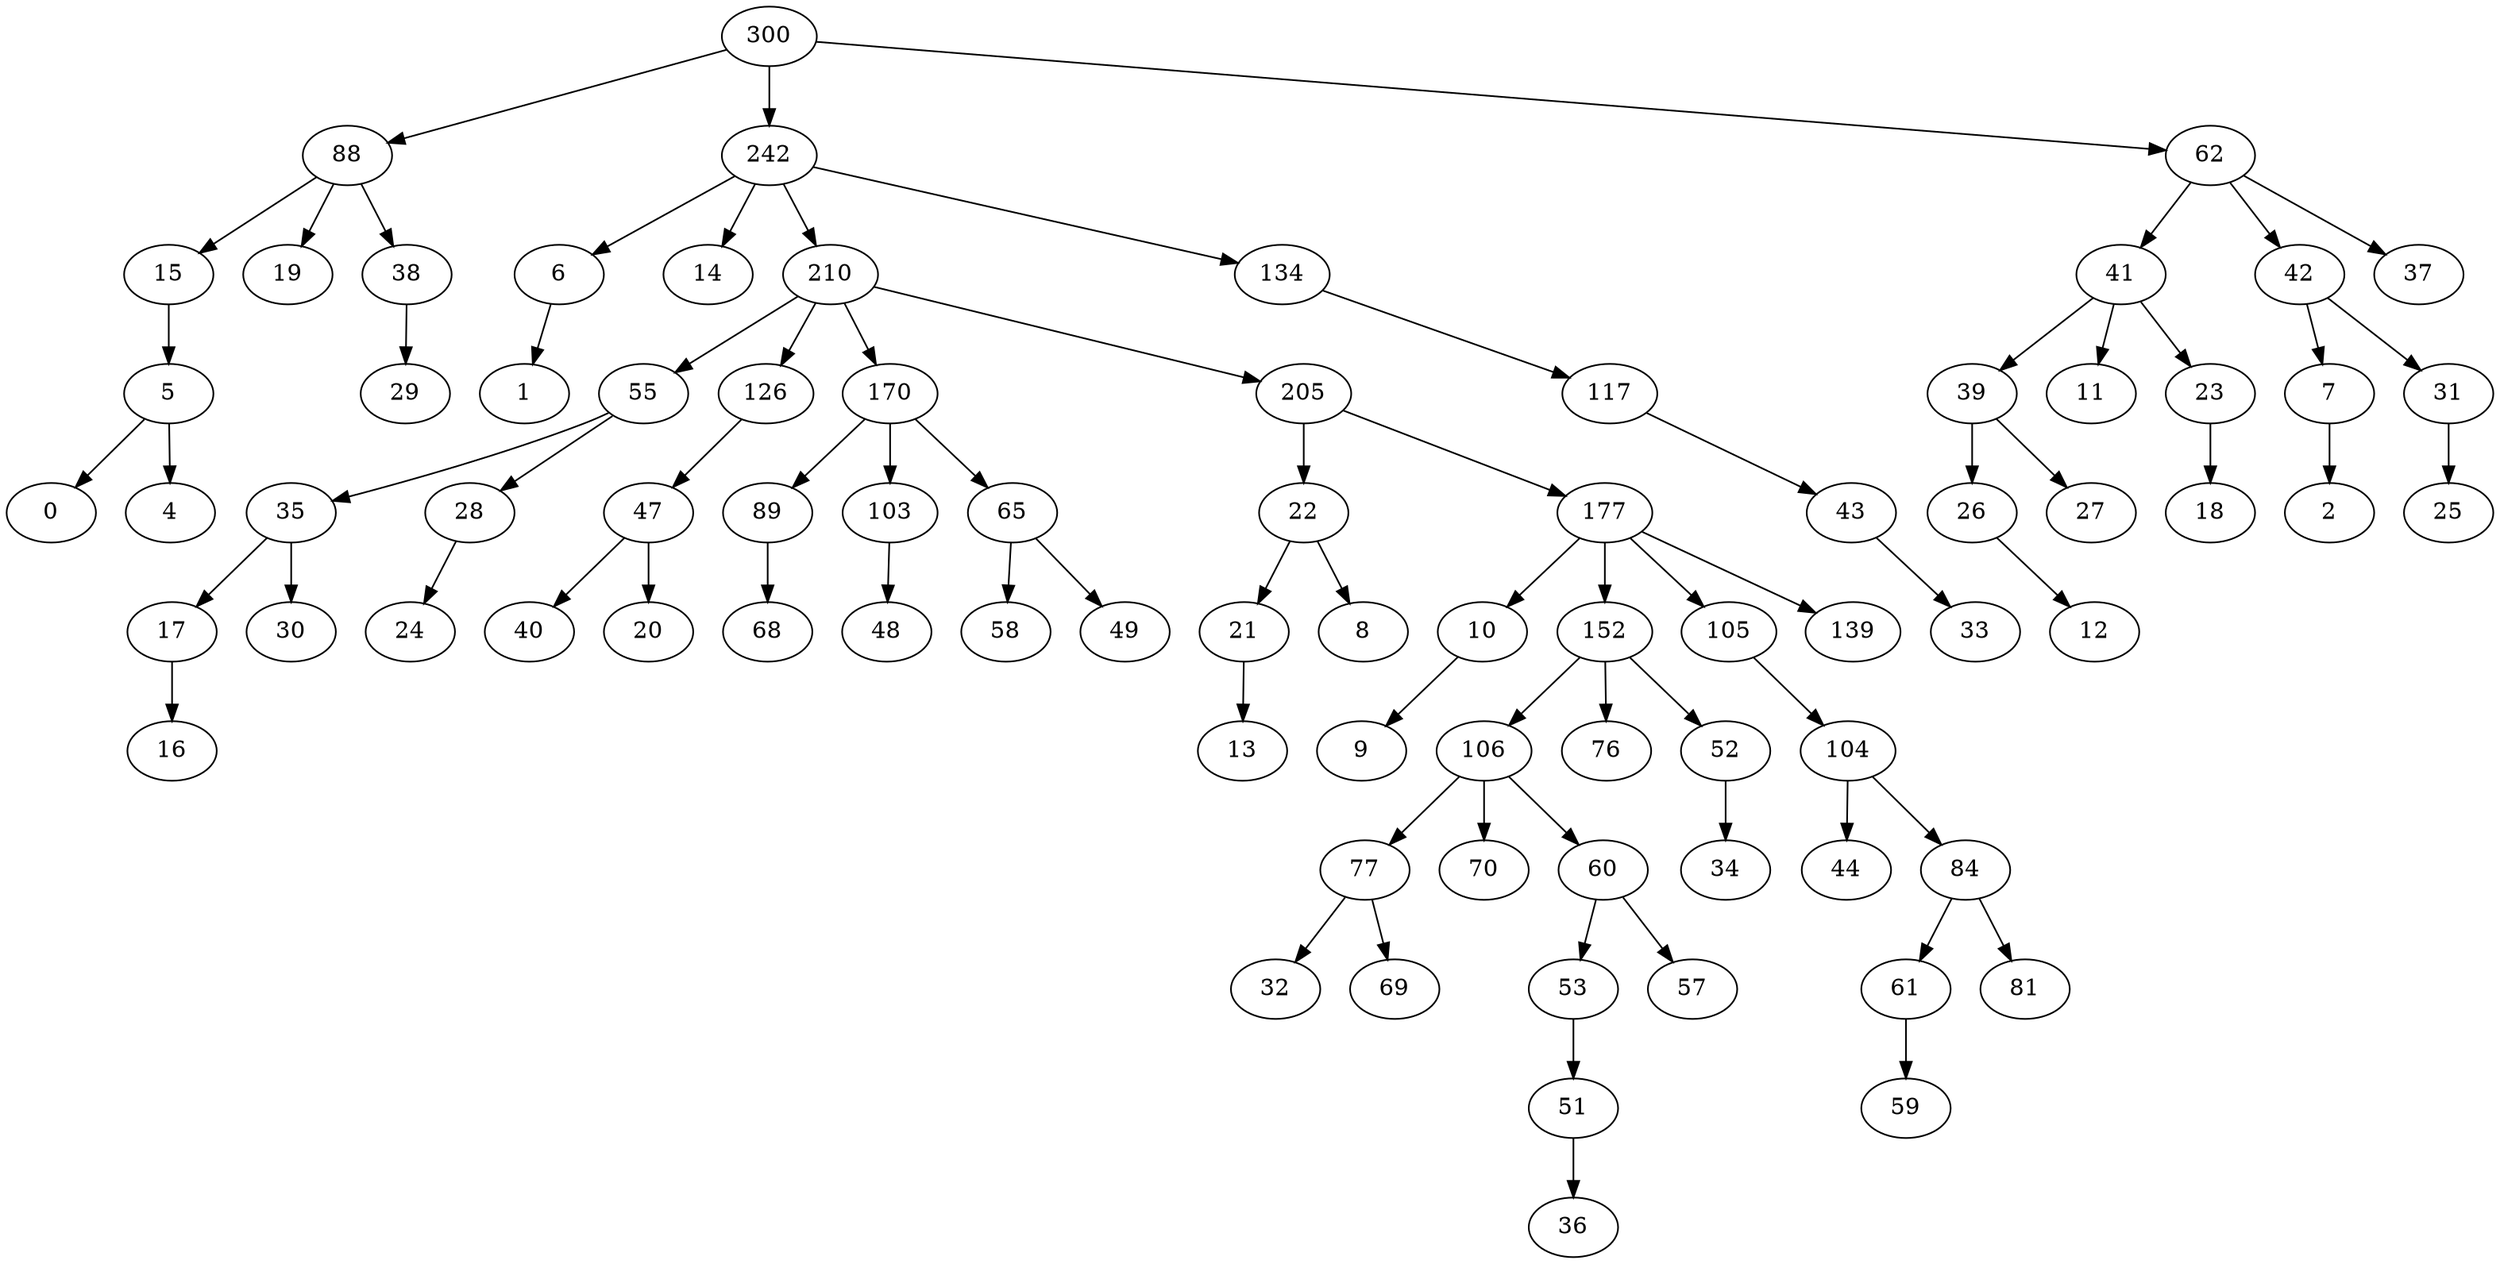 digraph G {
	300 -> 88;
	300 -> 242;
	300 -> 62;
	242 -> 6;
	242 -> 14;
	242 -> 210;
	242 -> 134;
	88 -> 15;
	88 -> 19;
	88 -> 38;
	15 -> 5;
	6 -> 1;
	5 -> 0;
	5 -> 4;
	62 -> 41;
	62 -> 42;
	62 -> 37;
	41 -> 39;
	41 -> 11;
	41 -> 23;
	42 -> 7;
	42 -> 31;
	7 -> 2;
	38 -> 29;
	210 -> 55;
	210 -> 126;
	210 -> 170;
	210 -> 205;
	170 -> 89;
	170 -> 103;
	170 -> 65;
	134 -> 117;
	55 -> 35;
	55 -> 28;
	39 -> 26;
	39 -> 27;
	35 -> 17;
	35 -> 30;
	205 -> 22;
	205 -> 177;
	17 -> 16;
	26 -> 12;
	31 -> 25;
	23 -> 18;
	28 -> 24;
	126 -> 47;
	65 -> 58;
	65 -> 49;
	89 -> 68;
	117 -> 43;
	177 -> 10;
	177 -> 152;
	177 -> 105;
	177 -> 139;
	22 -> 21;
	22 -> 8;
	10 -> 9;
	21 -> 13;
	47 -> 40;
	47 -> 20;
	103 -> 48;
	43 -> 33;
	152 -> 106;
	152 -> 76;
	152 -> 52;
	105 -> 104;
	106 -> 77;
	106 -> 70;
	106 -> 60;
	52 -> 34;
	104 -> 44;
	104 -> 84;
	77 -> 32;
	77 -> 69;
	84 -> 61;
	84 -> 81;
	60 -> 53;
	60 -> 57;
	61 -> 59;
	53 -> 51;
	51 -> 36;
}